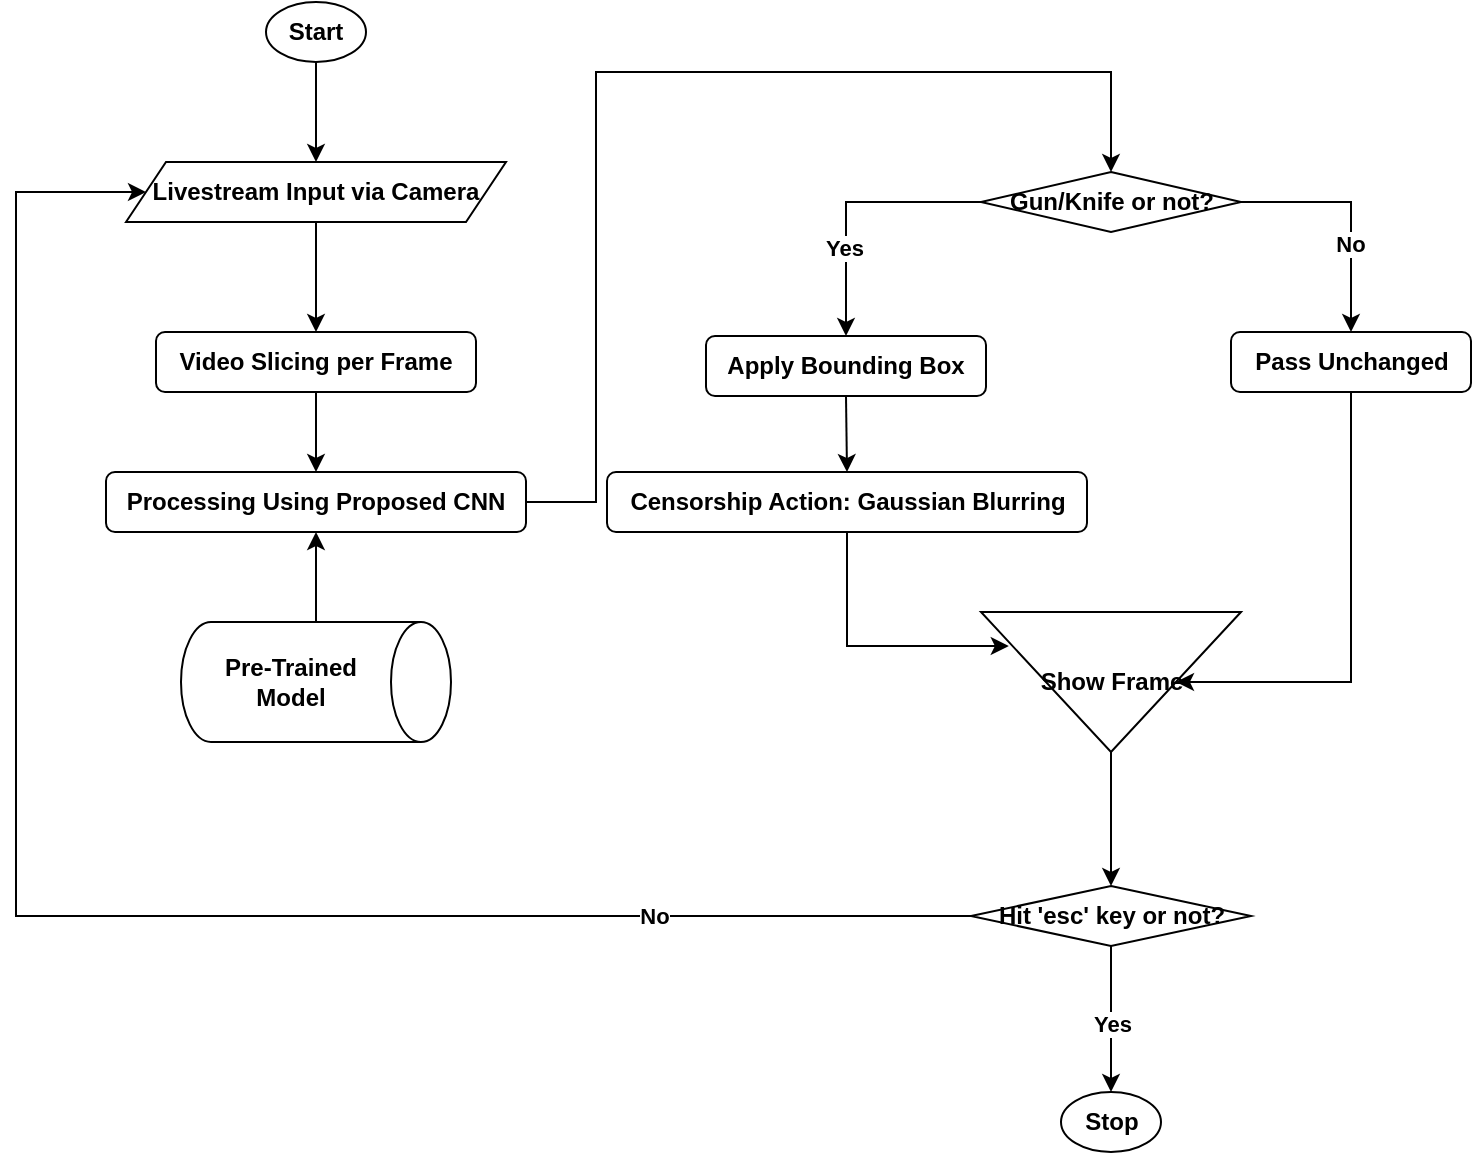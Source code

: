<mxfile version="22.1.3" type="device">
  <diagram name="Page-1" id="hOUy_KQ-7kg3vQ9X1IV1">
    <mxGraphModel dx="324" dy="217" grid="1" gridSize="10" guides="1" tooltips="1" connect="1" arrows="1" fold="1" page="1" pageScale="1" pageWidth="2000" pageHeight="2000" math="0" shadow="0">
      <root>
        <mxCell id="0" />
        <mxCell id="1" parent="0" />
        <mxCell id="0aKU3qDEcIehtjLddnUW-16" style="edgeStyle=orthogonalEdgeStyle;rounded=0;orthogonalLoop=1;jettySize=auto;html=1;exitX=0.5;exitY=1;exitDx=0;exitDy=0;entryX=0.5;entryY=0;entryDx=0;entryDy=0;fontStyle=1" edge="1" parent="1" source="0aKU3qDEcIehtjLddnUW-2" target="0aKU3qDEcIehtjLddnUW-5">
          <mxGeometry relative="1" as="geometry" />
        </mxCell>
        <mxCell id="0aKU3qDEcIehtjLddnUW-2" value="Video Slicing per Frame" style="rounded=1;whiteSpace=wrap;html=1;autosize=1;fontStyle=1" vertex="1" parent="1">
          <mxGeometry x="120" y="270" width="160" height="30" as="geometry" />
        </mxCell>
        <mxCell id="0aKU3qDEcIehtjLddnUW-14" style="edgeStyle=orthogonalEdgeStyle;rounded=0;orthogonalLoop=1;jettySize=auto;html=1;exitX=0.5;exitY=1;exitDx=0;exitDy=0;entryX=0.5;entryY=0;entryDx=0;entryDy=0;fontStyle=1" edge="1" parent="1" source="0aKU3qDEcIehtjLddnUW-3" target="0aKU3qDEcIehtjLddnUW-4">
          <mxGeometry relative="1" as="geometry" />
        </mxCell>
        <mxCell id="0aKU3qDEcIehtjLddnUW-3" value="Start" style="ellipse;whiteSpace=wrap;html=1;autosize=1;fontStyle=1" vertex="1" parent="1">
          <mxGeometry x="175" y="105" width="50" height="30" as="geometry" />
        </mxCell>
        <mxCell id="0aKU3qDEcIehtjLddnUW-15" style="edgeStyle=orthogonalEdgeStyle;rounded=0;orthogonalLoop=1;jettySize=auto;html=1;exitX=0.5;exitY=1;exitDx=0;exitDy=0;entryX=0.5;entryY=0;entryDx=0;entryDy=0;fontStyle=1" edge="1" parent="1" source="0aKU3qDEcIehtjLddnUW-4" target="0aKU3qDEcIehtjLddnUW-2">
          <mxGeometry relative="1" as="geometry" />
        </mxCell>
        <mxCell id="0aKU3qDEcIehtjLddnUW-4" value="Livestream Input via Camera" style="shape=parallelogram;perimeter=parallelogramPerimeter;whiteSpace=wrap;html=1;fixedSize=1;autosize=1;fontStyle=1" vertex="1" parent="1">
          <mxGeometry x="105" y="185" width="190" height="30" as="geometry" />
        </mxCell>
        <mxCell id="0aKU3qDEcIehtjLddnUW-18" style="edgeStyle=orthogonalEdgeStyle;rounded=0;orthogonalLoop=1;jettySize=auto;html=1;exitX=1;exitY=0.5;exitDx=0;exitDy=0;entryX=0.5;entryY=0;entryDx=0;entryDy=0;fontStyle=1" edge="1" parent="1" source="0aKU3qDEcIehtjLddnUW-5" target="0aKU3qDEcIehtjLddnUW-9">
          <mxGeometry relative="1" as="geometry">
            <Array as="points">
              <mxPoint x="340" y="355" />
              <mxPoint x="340" y="140" />
              <mxPoint x="598" y="140" />
            </Array>
          </mxGeometry>
        </mxCell>
        <mxCell id="0aKU3qDEcIehtjLddnUW-5" value="Processing Using Proposed CNN" style="rounded=1;whiteSpace=wrap;html=1;autosize=1;fontStyle=1" vertex="1" parent="1">
          <mxGeometry x="95" y="340" width="210" height="30" as="geometry" />
        </mxCell>
        <mxCell id="0aKU3qDEcIehtjLddnUW-21" style="edgeStyle=orthogonalEdgeStyle;rounded=0;orthogonalLoop=1;jettySize=auto;html=1;exitX=0.5;exitY=1;exitDx=0;exitDy=0;entryX=0.5;entryY=0;entryDx=0;entryDy=0;fontStyle=1" edge="1" parent="1" source="0aKU3qDEcIehtjLddnUW-6" target="0aKU3qDEcIehtjLddnUW-7">
          <mxGeometry relative="1" as="geometry" />
        </mxCell>
        <mxCell id="0aKU3qDEcIehtjLddnUW-6" value="Apply Bounding Box" style="rounded=1;whiteSpace=wrap;html=1;autosize=1;fontStyle=1" vertex="1" parent="1">
          <mxGeometry x="395" y="272" width="140" height="30" as="geometry" />
        </mxCell>
        <mxCell id="0aKU3qDEcIehtjLddnUW-22" style="edgeStyle=orthogonalEdgeStyle;rounded=0;orthogonalLoop=1;jettySize=auto;html=1;exitX=0.5;exitY=1;exitDx=0;exitDy=0;entryX=0.236;entryY=0.893;entryDx=0;entryDy=0;fontStyle=1;entryPerimeter=0;" edge="1" parent="1" source="0aKU3qDEcIehtjLddnUW-7" target="0aKU3qDEcIehtjLddnUW-12">
          <mxGeometry relative="1" as="geometry">
            <Array as="points">
              <mxPoint x="466" y="427" />
              <mxPoint x="546" y="427" />
            </Array>
          </mxGeometry>
        </mxCell>
        <mxCell id="0aKU3qDEcIehtjLddnUW-7" value="Censorship Action: Gaussian Blurring" style="rounded=1;whiteSpace=wrap;html=1;autosize=1;fontStyle=1" vertex="1" parent="1">
          <mxGeometry x="345.5" y="340" width="240" height="30" as="geometry" />
        </mxCell>
        <mxCell id="0aKU3qDEcIehtjLddnUW-23" style="edgeStyle=orthogonalEdgeStyle;rounded=0;orthogonalLoop=1;jettySize=auto;html=1;exitX=0.5;exitY=1;exitDx=0;exitDy=0;entryX=0.5;entryY=0;entryDx=0;entryDy=0;fontStyle=1" edge="1" parent="1" source="0aKU3qDEcIehtjLddnUW-8" target="0aKU3qDEcIehtjLddnUW-12">
          <mxGeometry relative="1" as="geometry">
            <Array as="points">
              <mxPoint x="718" y="445" />
            </Array>
          </mxGeometry>
        </mxCell>
        <mxCell id="0aKU3qDEcIehtjLddnUW-8" value="Pass Unchanged" style="rounded=1;whiteSpace=wrap;html=1;autosize=1;fontStyle=1" vertex="1" parent="1">
          <mxGeometry x="657.5" y="270" width="120" height="30" as="geometry" />
        </mxCell>
        <mxCell id="0aKU3qDEcIehtjLddnUW-19" style="edgeStyle=orthogonalEdgeStyle;rounded=0;orthogonalLoop=1;jettySize=auto;html=1;exitX=0;exitY=0.5;exitDx=0;exitDy=0;entryX=0.5;entryY=0;entryDx=0;entryDy=0;fontStyle=1" edge="1" parent="1" source="0aKU3qDEcIehtjLddnUW-9" target="0aKU3qDEcIehtjLddnUW-6">
          <mxGeometry relative="1" as="geometry" />
        </mxCell>
        <mxCell id="0aKU3qDEcIehtjLddnUW-27" value="Yes" style="edgeLabel;html=1;align=center;verticalAlign=middle;resizable=0;points=[];fontStyle=1" vertex="1" connectable="0" parent="0aKU3qDEcIehtjLddnUW-19">
          <mxGeometry x="0.325" y="-1" relative="1" as="geometry">
            <mxPoint y="1" as="offset" />
          </mxGeometry>
        </mxCell>
        <mxCell id="0aKU3qDEcIehtjLddnUW-20" style="edgeStyle=orthogonalEdgeStyle;rounded=0;orthogonalLoop=1;jettySize=auto;html=1;exitX=1;exitY=0.5;exitDx=0;exitDy=0;entryX=0.5;entryY=0;entryDx=0;entryDy=0;fontStyle=1" edge="1" parent="1" source="0aKU3qDEcIehtjLddnUW-9" target="0aKU3qDEcIehtjLddnUW-8">
          <mxGeometry relative="1" as="geometry" />
        </mxCell>
        <mxCell id="0aKU3qDEcIehtjLddnUW-28" value="No" style="edgeLabel;html=1;align=center;verticalAlign=middle;resizable=0;points=[];fontStyle=1" vertex="1" connectable="0" parent="0aKU3qDEcIehtjLddnUW-20">
          <mxGeometry x="0.256" y="3" relative="1" as="geometry">
            <mxPoint x="-4" as="offset" />
          </mxGeometry>
        </mxCell>
        <mxCell id="0aKU3qDEcIehtjLddnUW-9" value="Gun/Knife or not?" style="rhombus;whiteSpace=wrap;html=1;autosize=1;fontStyle=1" vertex="1" parent="1">
          <mxGeometry x="532.5" y="190" width="130" height="30" as="geometry" />
        </mxCell>
        <mxCell id="0aKU3qDEcIehtjLddnUW-25" style="edgeStyle=orthogonalEdgeStyle;rounded=0;orthogonalLoop=1;jettySize=auto;html=1;exitX=0.5;exitY=1;exitDx=0;exitDy=0;fontStyle=1" edge="1" parent="1" source="0aKU3qDEcIehtjLddnUW-10" target="0aKU3qDEcIehtjLddnUW-11">
          <mxGeometry relative="1" as="geometry" />
        </mxCell>
        <mxCell id="0aKU3qDEcIehtjLddnUW-29" value="Yes" style="edgeLabel;html=1;align=center;verticalAlign=middle;resizable=0;points=[];fontStyle=1" vertex="1" connectable="0" parent="0aKU3qDEcIehtjLddnUW-25">
          <mxGeometry x="0.065" relative="1" as="geometry">
            <mxPoint as="offset" />
          </mxGeometry>
        </mxCell>
        <mxCell id="0aKU3qDEcIehtjLddnUW-26" style="edgeStyle=orthogonalEdgeStyle;rounded=0;orthogonalLoop=1;jettySize=auto;html=1;exitX=0;exitY=0.5;exitDx=0;exitDy=0;entryX=0;entryY=0.5;entryDx=0;entryDy=0;fontStyle=1" edge="1" parent="1" source="0aKU3qDEcIehtjLddnUW-10" target="0aKU3qDEcIehtjLddnUW-4">
          <mxGeometry relative="1" as="geometry">
            <Array as="points">
              <mxPoint x="50" y="562" />
              <mxPoint x="50" y="200" />
            </Array>
          </mxGeometry>
        </mxCell>
        <mxCell id="0aKU3qDEcIehtjLddnUW-30" value="No" style="edgeLabel;html=1;align=center;verticalAlign=middle;resizable=0;points=[];fontStyle=1" vertex="1" connectable="0" parent="0aKU3qDEcIehtjLddnUW-26">
          <mxGeometry x="-0.65" y="3" relative="1" as="geometry">
            <mxPoint y="-3" as="offset" />
          </mxGeometry>
        </mxCell>
        <mxCell id="0aKU3qDEcIehtjLddnUW-10" value="Hit &#39;esc&#39; key or not?" style="rhombus;whiteSpace=wrap;html=1;autosize=1;fontStyle=1" vertex="1" parent="1">
          <mxGeometry x="527.5" y="547" width="140" height="30" as="geometry" />
        </mxCell>
        <mxCell id="0aKU3qDEcIehtjLddnUW-11" value="Stop" style="ellipse;whiteSpace=wrap;html=1;autosize=1;fontStyle=1" vertex="1" parent="1">
          <mxGeometry x="572.5" y="650" width="50" height="30" as="geometry" />
        </mxCell>
        <mxCell id="0aKU3qDEcIehtjLddnUW-24" style="edgeStyle=orthogonalEdgeStyle;rounded=0;orthogonalLoop=1;jettySize=auto;html=1;exitX=1;exitY=0.5;exitDx=0;exitDy=0;fontStyle=1" edge="1" parent="1" source="0aKU3qDEcIehtjLddnUW-12" target="0aKU3qDEcIehtjLddnUW-10">
          <mxGeometry relative="1" as="geometry" />
        </mxCell>
        <mxCell id="0aKU3qDEcIehtjLddnUW-12" value="Show Frame" style="triangle;whiteSpace=wrap;rotation=0;direction=south;fontStyle=1" vertex="1" parent="1">
          <mxGeometry x="532.5" y="410" width="130" height="70" as="geometry" />
        </mxCell>
        <mxCell id="0aKU3qDEcIehtjLddnUW-17" style="edgeStyle=orthogonalEdgeStyle;rounded=0;orthogonalLoop=1;jettySize=auto;html=1;exitX=0;exitY=0.5;exitDx=0;exitDy=0;exitPerimeter=0;entryX=0.5;entryY=1;entryDx=0;entryDy=0;fontStyle=1" edge="1" parent="1" source="0aKU3qDEcIehtjLddnUW-13" target="0aKU3qDEcIehtjLddnUW-5">
          <mxGeometry relative="1" as="geometry" />
        </mxCell>
        <mxCell id="0aKU3qDEcIehtjLddnUW-13" value="Pre-Trained Model" style="shape=cylinder3;whiteSpace=wrap;html=1;boundedLbl=1;backgroundOutline=1;size=15;direction=south;fontStyle=1" vertex="1" parent="1">
          <mxGeometry x="132.5" y="415" width="135" height="60" as="geometry" />
        </mxCell>
      </root>
    </mxGraphModel>
  </diagram>
</mxfile>
